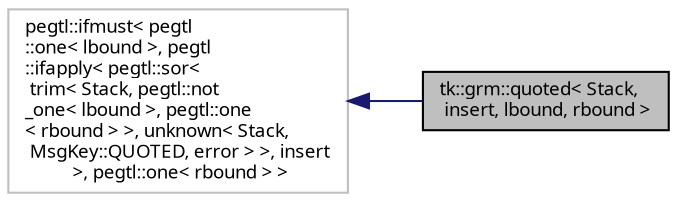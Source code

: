 digraph "tk::grm::quoted&lt; Stack, insert, lbound, rbound &gt;"
{
 // INTERACTIVE_SVG=YES
  bgcolor="transparent";
  edge [fontname="sans-serif",fontsize="9",labelfontname="sans-serif",labelfontsize="9"];
  node [fontname="sans-serif",fontsize="9",shape=record];
  rankdir="LR";
  Node1 [label="tk::grm::quoted\< Stack,\l insert, lbound, rbound \>",height=0.2,width=0.4,color="black", fillcolor="grey75", style="filled", fontcolor="black"];
  Node2 -> Node1 [dir="back",color="midnightblue",fontsize="9",style="solid",fontname="sans-serif"];
  Node2 [label="pegtl::ifmust\< pegtl\l::one\< lbound \>, pegtl\l::ifapply\< pegtl::sor\<\l trim\< Stack, pegtl::not\l_one\< lbound \>, pegtl::one\l\< rbound \> \>, unknown\< Stack,\l MsgKey::QUOTED, error \> \>, insert\l \>, pegtl::one\< rbound \> \>",height=0.2,width=0.4,color="grey75"];
}

